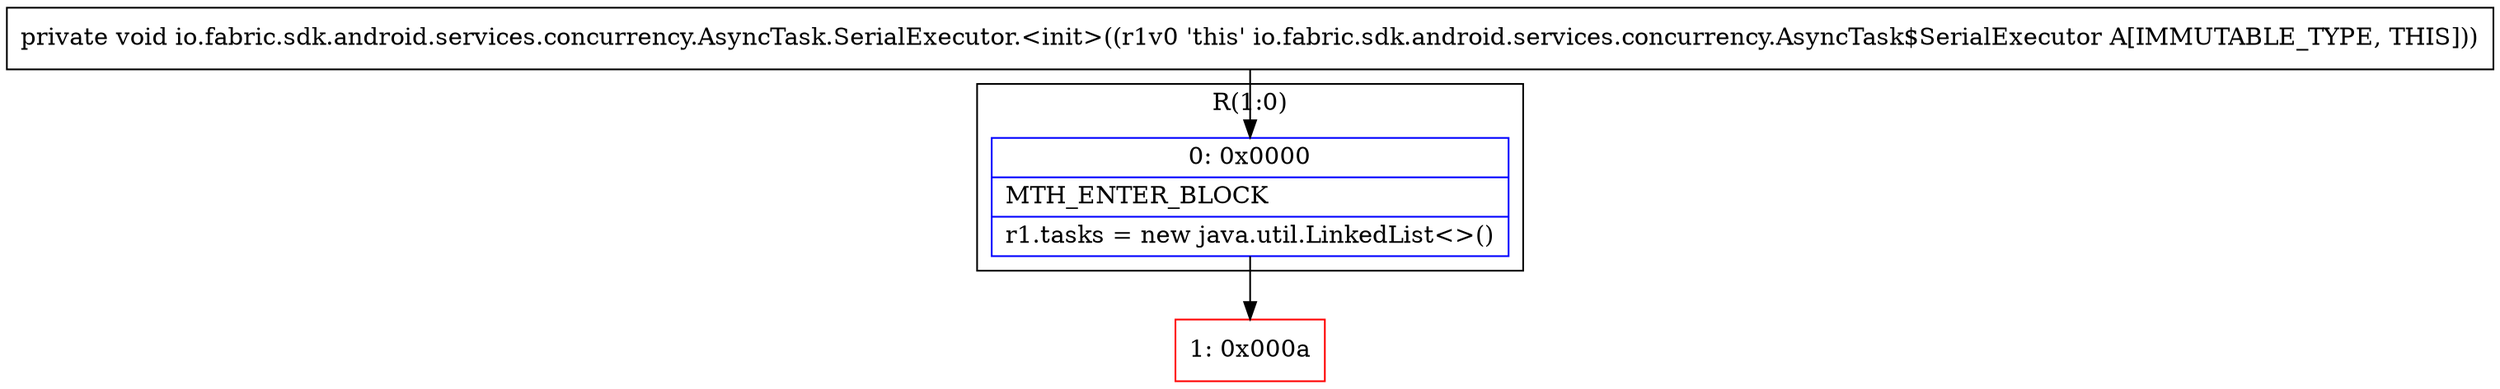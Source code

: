 digraph "CFG forio.fabric.sdk.android.services.concurrency.AsyncTask.SerialExecutor.\<init\>()V" {
subgraph cluster_Region_769823681 {
label = "R(1:0)";
node [shape=record,color=blue];
Node_0 [shape=record,label="{0\:\ 0x0000|MTH_ENTER_BLOCK\l|r1.tasks = new java.util.LinkedList\<\>()\l}"];
}
Node_1 [shape=record,color=red,label="{1\:\ 0x000a}"];
MethodNode[shape=record,label="{private void io.fabric.sdk.android.services.concurrency.AsyncTask.SerialExecutor.\<init\>((r1v0 'this' io.fabric.sdk.android.services.concurrency.AsyncTask$SerialExecutor A[IMMUTABLE_TYPE, THIS])) }"];
MethodNode -> Node_0;
Node_0 -> Node_1;
}

